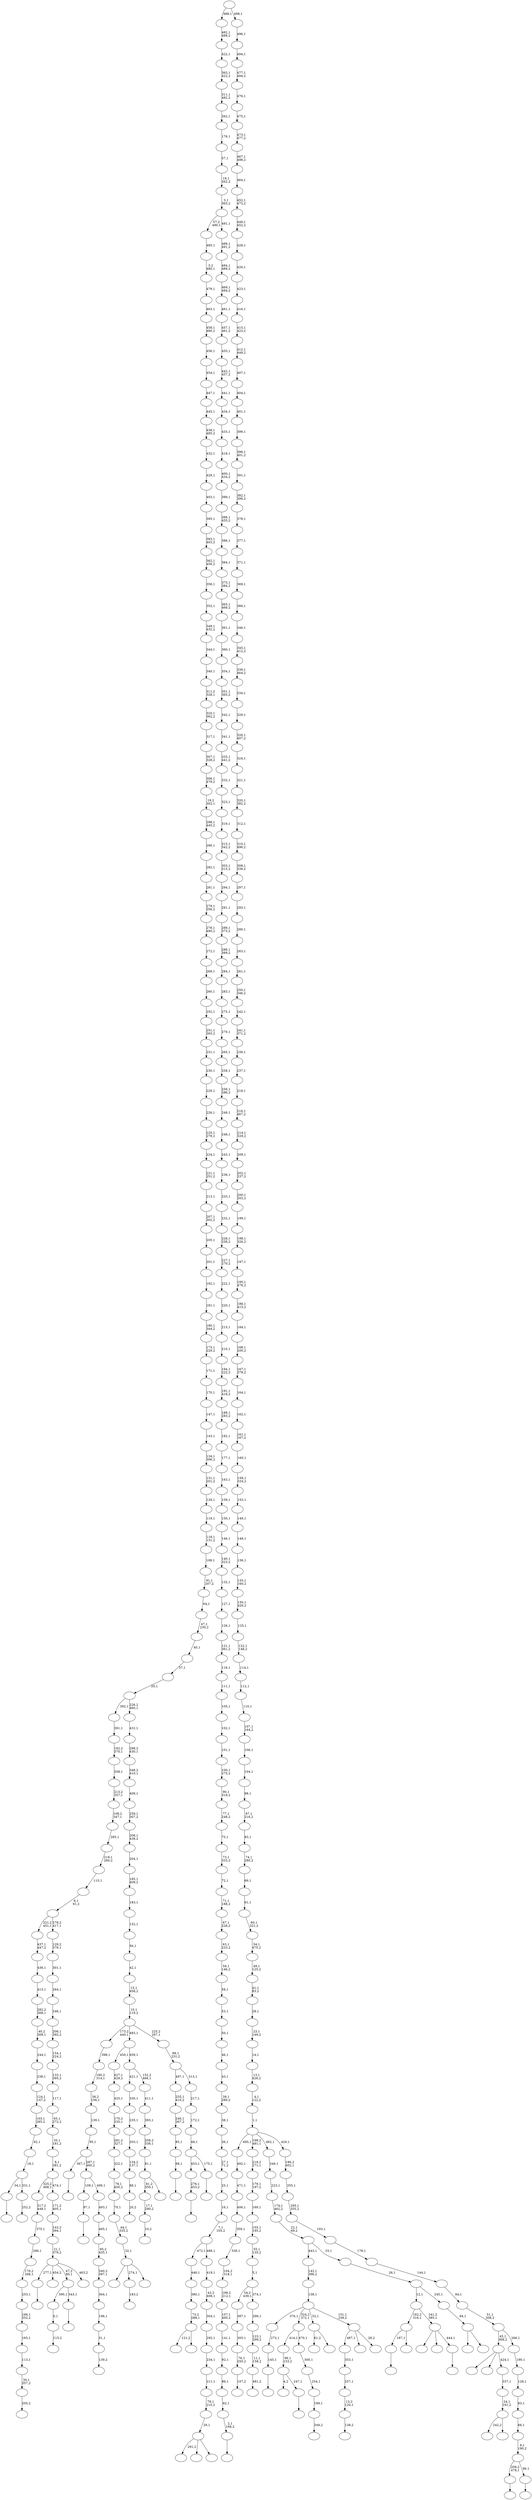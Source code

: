 digraph T {
	550 [label=""]
	549 [label=""]
	548 [label=""]
	547 [label=""]
	546 [label=""]
	545 [label=""]
	544 [label=""]
	543 [label=""]
	542 [label=""]
	541 [label=""]
	540 [label=""]
	539 [label=""]
	538 [label=""]
	537 [label=""]
	536 [label=""]
	535 [label=""]
	534 [label=""]
	533 [label=""]
	532 [label=""]
	531 [label=""]
	530 [label=""]
	529 [label=""]
	528 [label=""]
	527 [label=""]
	526 [label=""]
	525 [label=""]
	524 [label=""]
	523 [label=""]
	522 [label=""]
	521 [label=""]
	520 [label=""]
	519 [label=""]
	518 [label=""]
	517 [label=""]
	516 [label=""]
	515 [label=""]
	514 [label=""]
	513 [label=""]
	512 [label=""]
	511 [label=""]
	510 [label=""]
	509 [label=""]
	508 [label=""]
	507 [label=""]
	506 [label=""]
	505 [label=""]
	504 [label=""]
	503 [label=""]
	502 [label=""]
	501 [label=""]
	500 [label=""]
	499 [label=""]
	498 [label=""]
	497 [label=""]
	496 [label=""]
	495 [label=""]
	494 [label=""]
	493 [label=""]
	492 [label=""]
	491 [label=""]
	490 [label=""]
	489 [label=""]
	488 [label=""]
	487 [label=""]
	486 [label=""]
	485 [label=""]
	484 [label=""]
	483 [label=""]
	482 [label=""]
	481 [label=""]
	480 [label=""]
	479 [label=""]
	478 [label=""]
	477 [label=""]
	476 [label=""]
	475 [label=""]
	474 [label=""]
	473 [label=""]
	472 [label=""]
	471 [label=""]
	470 [label=""]
	469 [label=""]
	468 [label=""]
	467 [label=""]
	466 [label=""]
	465 [label=""]
	464 [label=""]
	463 [label=""]
	462 [label=""]
	461 [label=""]
	460 [label=""]
	459 [label=""]
	458 [label=""]
	457 [label=""]
	456 [label=""]
	455 [label=""]
	454 [label=""]
	453 [label=""]
	452 [label=""]
	451 [label=""]
	450 [label=""]
	449 [label=""]
	448 [label=""]
	447 [label=""]
	446 [label=""]
	445 [label=""]
	444 [label=""]
	443 [label=""]
	442 [label=""]
	441 [label=""]
	440 [label=""]
	439 [label=""]
	438 [label=""]
	437 [label=""]
	436 [label=""]
	435 [label=""]
	434 [label=""]
	433 [label=""]
	432 [label=""]
	431 [label=""]
	430 [label=""]
	429 [label=""]
	428 [label=""]
	427 [label=""]
	426 [label=""]
	425 [label=""]
	424 [label=""]
	423 [label=""]
	422 [label=""]
	421 [label=""]
	420 [label=""]
	419 [label=""]
	418 [label=""]
	417 [label=""]
	416 [label=""]
	415 [label=""]
	414 [label=""]
	413 [label=""]
	412 [label=""]
	411 [label=""]
	410 [label=""]
	409 [label=""]
	408 [label=""]
	407 [label=""]
	406 [label=""]
	405 [label=""]
	404 [label=""]
	403 [label=""]
	402 [label=""]
	401 [label=""]
	400 [label=""]
	399 [label=""]
	398 [label=""]
	397 [label=""]
	396 [label=""]
	395 [label=""]
	394 [label=""]
	393 [label=""]
	392 [label=""]
	391 [label=""]
	390 [label=""]
	389 [label=""]
	388 [label=""]
	387 [label=""]
	386 [label=""]
	385 [label=""]
	384 [label=""]
	383 [label=""]
	382 [label=""]
	381 [label=""]
	380 [label=""]
	379 [label=""]
	378 [label=""]
	377 [label=""]
	376 [label=""]
	375 [label=""]
	374 [label=""]
	373 [label=""]
	372 [label=""]
	371 [label=""]
	370 [label=""]
	369 [label=""]
	368 [label=""]
	367 [label=""]
	366 [label=""]
	365 [label=""]
	364 [label=""]
	363 [label=""]
	362 [label=""]
	361 [label=""]
	360 [label=""]
	359 [label=""]
	358 [label=""]
	357 [label=""]
	356 [label=""]
	355 [label=""]
	354 [label=""]
	353 [label=""]
	352 [label=""]
	351 [label=""]
	350 [label=""]
	349 [label=""]
	348 [label=""]
	347 [label=""]
	346 [label=""]
	345 [label=""]
	344 [label=""]
	343 [label=""]
	342 [label=""]
	341 [label=""]
	340 [label=""]
	339 [label=""]
	338 [label=""]
	337 [label=""]
	336 [label=""]
	335 [label=""]
	334 [label=""]
	333 [label=""]
	332 [label=""]
	331 [label=""]
	330 [label=""]
	329 [label=""]
	328 [label=""]
	327 [label=""]
	326 [label=""]
	325 [label=""]
	324 [label=""]
	323 [label=""]
	322 [label=""]
	321 [label=""]
	320 [label=""]
	319 [label=""]
	318 [label=""]
	317 [label=""]
	316 [label=""]
	315 [label=""]
	314 [label=""]
	313 [label=""]
	312 [label=""]
	311 [label=""]
	310 [label=""]
	309 [label=""]
	308 [label=""]
	307 [label=""]
	306 [label=""]
	305 [label=""]
	304 [label=""]
	303 [label=""]
	302 [label=""]
	301 [label=""]
	300 [label=""]
	299 [label=""]
	298 [label=""]
	297 [label=""]
	296 [label=""]
	295 [label=""]
	294 [label=""]
	293 [label=""]
	292 [label=""]
	291 [label=""]
	290 [label=""]
	289 [label=""]
	288 [label=""]
	287 [label=""]
	286 [label=""]
	285 [label=""]
	284 [label=""]
	283 [label=""]
	282 [label=""]
	281 [label=""]
	280 [label=""]
	279 [label=""]
	278 [label=""]
	277 [label=""]
	276 [label=""]
	275 [label=""]
	274 [label=""]
	273 [label=""]
	272 [label=""]
	271 [label=""]
	270 [label=""]
	269 [label=""]
	268 [label=""]
	267 [label=""]
	266 [label=""]
	265 [label=""]
	264 [label=""]
	263 [label=""]
	262 [label=""]
	261 [label=""]
	260 [label=""]
	259 [label=""]
	258 [label=""]
	257 [label=""]
	256 [label=""]
	255 [label=""]
	254 [label=""]
	253 [label=""]
	252 [label=""]
	251 [label=""]
	250 [label=""]
	249 [label=""]
	248 [label=""]
	247 [label=""]
	246 [label=""]
	245 [label=""]
	244 [label=""]
	243 [label=""]
	242 [label=""]
	241 [label=""]
	240 [label=""]
	239 [label=""]
	238 [label=""]
	237 [label=""]
	236 [label=""]
	235 [label=""]
	234 [label=""]
	233 [label=""]
	232 [label=""]
	231 [label=""]
	230 [label=""]
	229 [label=""]
	228 [label=""]
	227 [label=""]
	226 [label=""]
	225 [label=""]
	224 [label=""]
	223 [label=""]
	222 [label=""]
	221 [label=""]
	220 [label=""]
	219 [label=""]
	218 [label=""]
	217 [label=""]
	216 [label=""]
	215 [label=""]
	214 [label=""]
	213 [label=""]
	212 [label=""]
	211 [label=""]
	210 [label=""]
	209 [label=""]
	208 [label=""]
	207 [label=""]
	206 [label=""]
	205 [label=""]
	204 [label=""]
	203 [label=""]
	202 [label=""]
	201 [label=""]
	200 [label=""]
	199 [label=""]
	198 [label=""]
	197 [label=""]
	196 [label=""]
	195 [label=""]
	194 [label=""]
	193 [label=""]
	192 [label=""]
	191 [label=""]
	190 [label=""]
	189 [label=""]
	188 [label=""]
	187 [label=""]
	186 [label=""]
	185 [label=""]
	184 [label=""]
	183 [label=""]
	182 [label=""]
	181 [label=""]
	180 [label=""]
	179 [label=""]
	178 [label=""]
	177 [label=""]
	176 [label=""]
	175 [label=""]
	174 [label=""]
	173 [label=""]
	172 [label=""]
	171 [label=""]
	170 [label=""]
	169 [label=""]
	168 [label=""]
	167 [label=""]
	166 [label=""]
	165 [label=""]
	164 [label=""]
	163 [label=""]
	162 [label=""]
	161 [label=""]
	160 [label=""]
	159 [label=""]
	158 [label=""]
	157 [label=""]
	156 [label=""]
	155 [label=""]
	154 [label=""]
	153 [label=""]
	152 [label=""]
	151 [label=""]
	150 [label=""]
	149 [label=""]
	148 [label=""]
	147 [label=""]
	146 [label=""]
	145 [label=""]
	144 [label=""]
	143 [label=""]
	142 [label=""]
	141 [label=""]
	140 [label=""]
	139 [label=""]
	138 [label=""]
	137 [label=""]
	136 [label=""]
	135 [label=""]
	134 [label=""]
	133 [label=""]
	132 [label=""]
	131 [label=""]
	130 [label=""]
	129 [label=""]
	128 [label=""]
	127 [label=""]
	126 [label=""]
	125 [label=""]
	124 [label=""]
	123 [label=""]
	122 [label=""]
	121 [label=""]
	120 [label=""]
	119 [label=""]
	118 [label=""]
	117 [label=""]
	116 [label=""]
	115 [label=""]
	114 [label=""]
	113 [label=""]
	112 [label=""]
	111 [label=""]
	110 [label=""]
	109 [label=""]
	108 [label=""]
	107 [label=""]
	106 [label=""]
	105 [label=""]
	104 [label=""]
	103 [label=""]
	102 [label=""]
	101 [label=""]
	100 [label=""]
	99 [label=""]
	98 [label=""]
	97 [label=""]
	96 [label=""]
	95 [label=""]
	94 [label=""]
	93 [label=""]
	92 [label=""]
	91 [label=""]
	90 [label=""]
	89 [label=""]
	88 [label=""]
	87 [label=""]
	86 [label=""]
	85 [label=""]
	84 [label=""]
	83 [label=""]
	82 [label=""]
	81 [label=""]
	80 [label=""]
	79 [label=""]
	78 [label=""]
	77 [label=""]
	76 [label=""]
	75 [label=""]
	74 [label=""]
	73 [label=""]
	72 [label=""]
	71 [label=""]
	70 [label=""]
	69 [label=""]
	68 [label=""]
	67 [label=""]
	66 [label=""]
	65 [label=""]
	64 [label=""]
	63 [label=""]
	62 [label=""]
	61 [label=""]
	60 [label=""]
	59 [label=""]
	58 [label=""]
	57 [label=""]
	56 [label=""]
	55 [label=""]
	54 [label=""]
	53 [label=""]
	52 [label=""]
	51 [label=""]
	50 [label=""]
	49 [label=""]
	48 [label=""]
	47 [label=""]
	46 [label=""]
	45 [label=""]
	44 [label=""]
	43 [label=""]
	42 [label=""]
	41 [label=""]
	40 [label=""]
	39 [label=""]
	38 [label=""]
	37 [label=""]
	36 [label=""]
	35 [label=""]
	34 [label=""]
	33 [label=""]
	32 [label=""]
	31 [label=""]
	30 [label=""]
	29 [label=""]
	28 [label=""]
	27 [label=""]
	26 [label=""]
	25 [label=""]
	24 [label=""]
	23 [label=""]
	22 [label=""]
	21 [label=""]
	20 [label=""]
	19 [label=""]
	18 [label=""]
	17 [label=""]
	16 [label=""]
	15 [label=""]
	14 [label=""]
	13 [label=""]
	12 [label=""]
	11 [label=""]
	10 [label=""]
	9 [label=""]
	8 [label=""]
	7 [label=""]
	6 [label=""]
	5 [label=""]
	4 [label=""]
	3 [label=""]
	2 [label=""]
	1 [label=""]
	0 [label=""]
	549 -> 550 [label="20,2"]
	548 -> 549 [label="88,1"]
	547 -> 548 [label="134,2\n137,1"]
	546 -> 547 [label="203,1"]
	545 -> 546 [label="235,1"]
	544 -> 545 [label="330,1"]
	542 -> 543 [label=""]
	538 -> 542 [label="187,1"]
	538 -> 539 [label=""]
	536 -> 537 [label="138,2"]
	535 -> 536 [label="13,2\n120,1"]
	534 -> 535 [label="257,1"]
	533 -> 534 [label="353,1"]
	530 -> 531 [label="205,2"]
	529 -> 530 [label="30,1\n357,2"]
	528 -> 529 [label="113,1"]
	527 -> 528 [label="165,1"]
	526 -> 527 [label="166,1\n352,2"]
	525 -> 526 [label="253,1"]
	524 -> 525 [label="176,2\n268,1"]
	523 -> 524 [label="296,1"]
	522 -> 523 [label="375,1"]
	521 -> 522 [label="317,2\n448,1"]
	519 -> 520 [label=""]
	518 -> 519 [label="2,1\n168,2"]
	517 -> 518 [label="82,1"]
	516 -> 517 [label="86,1"]
	515 -> 516 [label="92,1"]
	514 -> 515 [label="141,1"]
	513 -> 514 [label="157,1\n495,2"]
	512 -> 513 [label="199,2\n212,1"]
	511 -> 512 [label="104,2\n318,1"]
	510 -> 511 [label="336,1"]
	509 -> 510 [label="359,1"]
	508 -> 509 [label="406,1"]
	507 -> 508 [label="471,1"]
	506 -> 507 [label="492,1"]
	504 -> 505 [label=""]
	503 -> 504 [label="97,1"]
	500 -> 501 [label=""]
	498 -> 499 [label="183,2"]
	496 -> 497 [label="107,2"]
	495 -> 496 [label="76,1\n250,2"]
	494 -> 495 [label="305,1"]
	493 -> 494 [label="387,1"]
	490 -> 491 [label=""]
	488 -> 489 [label=""]
	487 -> 488 [label="145,1"]
	486 -> 487 [label="273,1"]
	482 -> 502 [label=""]
	482 -> 498 [label="274,1"]
	482 -> 483 [label=""]
	481 -> 482 [label="32,1"]
	480 -> 481 [label="44,1\n335,2"]
	479 -> 480 [label="70,1"]
	478 -> 479 [label="78,1\n450,2"]
	477 -> 478 [label="322,1"]
	476 -> 477 [label="281,2\n327,1"]
	475 -> 476 [label="170,2\n335,1"]
	474 -> 475 [label="425,1"]
	473 -> 474 [label="427,1\n429,2"]
	470 -> 471 [label=""]
	469 -> 470 [label="68,1"]
	468 -> 469 [label="85,1"]
	467 -> 468 [label="240,1\n267,2"]
	466 -> 467 [label="255,1\n410,2"]
	464 -> 465 [label=""]
	462 -> 463 [label=""]
	460 -> 485 [label="242,2"]
	460 -> 461 [label=""]
	459 -> 460 [label="24,1\n161,2"]
	458 -> 459 [label="337,1"]
	457 -> 532 [label=""]
	457 -> 492 [label=""]
	457 -> 458 [label="424,1"]
	455 -> 456 [label=""]
	454 -> 541 [label="4,2"]
	454 -> 455 [label="247,1"]
	453 -> 454 [label="99,1\n153,2"]
	451 -> 452 [label="10,2"]
	450 -> 451 [label="17,1\n290,2"]
	448 -> 449 [label="139,2"]
	447 -> 448 [label="31,1"]
	446 -> 447 [label="196,1"]
	445 -> 446 [label="364,1"]
	444 -> 445 [label="340,2\n397,1"]
	443 -> 444 [label="95,2\n435,1"]
	442 -> 443 [label="465,1"]
	441 -> 442 [label="493,1"]
	440 -> 503 [label="109,1"]
	440 -> 441 [label="499,1"]
	439 -> 490 [label="367,1"]
	439 -> 440 [label="287,1\n460,2"]
	438 -> 439 [label="95,1"]
	437 -> 438 [label="139,1"]
	436 -> 437 [label="56,2\n156,1"]
	435 -> 436 [label="180,2\n314,1"]
	434 -> 435 [label="398,1"]
	430 -> 431 [label="481,2"]
	429 -> 430 [label="11,1\n158,2"]
	428 -> 429 [label="123,1\n299,2"]
	427 -> 428 [label="299,1"]
	426 -> 493 [label="54,2\n439,1"]
	426 -> 427 [label="374,1"]
	425 -> 426 [label="5,1"]
	424 -> 425 [label="55,1\n135,2"]
	423 -> 424 [label="155,1\n195,2"]
	422 -> 423 [label="169,1"]
	421 -> 422 [label="179,1\n197,2"]
	420 -> 421 [label="218,2\n271,1"]
	417 -> 450 [label="81,2\n350,1"]
	417 -> 418 [label=""]
	416 -> 417 [label="81,1"]
	415 -> 416 [label="208,2\n338,1"]
	414 -> 415 [label="383,1"]
	413 -> 414 [label="411,1"]
	412 -> 544 [label="421,1"]
	412 -> 413 [label="152,2\n466,1"]
	411 -> 473 [label="450,1"]
	411 -> 412 [label="459,1"]
	408 -> 409 [label=""]
	407 -> 408 [label="276,1\n453,2"]
	404 -> 405 [label="349,2"]
	403 -> 404 [label="189,1"]
	402 -> 403 [label="254,1"]
	401 -> 402 [label="300,1"]
	400 -> 453 [label="414,1"]
	400 -> 401 [label="470,1"]
	397 -> 398 [label="115,2"]
	396 -> 397 [label="0,1"]
	394 -> 433 [label="61,2"]
	394 -> 395 [label=""]
	392 -> 393 [label="252,2"]
	391 -> 462 [label="34,1"]
	391 -> 392 [label="331,1"]
	390 -> 391 [label="18,1"]
	389 -> 390 [label="62,1"]
	388 -> 389 [label="103,1\n285,2"]
	387 -> 388 [label="124,1\n147,2"]
	386 -> 387 [label="238,1"]
	385 -> 386 [label="244,1"]
	384 -> 385 [label="40,2\n309,1"]
	383 -> 384 [label="282,2\n368,1"]
	382 -> 383 [label="413,1"]
	381 -> 382 [label="436,1"]
	380 -> 381 [label="437,1\n447,2"]
	378 -> 379 [label=""]
	377 -> 484 [label=""]
	377 -> 419 [label=""]
	377 -> 378 [label="444,1"]
	376 -> 538 [label="162,2\n316,1"]
	376 -> 377 [label="241,2\n385,1"]
	374 -> 375 [label=""]
	373 -> 396 [label="390,1"]
	373 -> 374 [label="343,1"]
	371 -> 540 [label="121,2"]
	371 -> 372 [label=""]
	370 -> 371 [label="73,2\n288,1"]
	369 -> 370 [label="380,1"]
	368 -> 369 [label="446,1"]
	366 -> 500 [label="277,1"]
	366 -> 410 [label="454,2"]
	366 -> 373 [label="47,2\n80,1"]
	366 -> 367 [label="463,2"]
	365 -> 366 [label="21,1\n379,2"]
	364 -> 365 [label="143,2\n394,1"]
	363 -> 364 [label="171,2\n405,1"]
	362 -> 521 [label="325,2\n468,1"]
	362 -> 363 [label="474,1"]
	361 -> 362 [label="8,1\n381,2"]
	360 -> 361 [label="35,1\n181,2"]
	359 -> 360 [label="65,1\n272,2"]
	358 -> 359 [label="117,1"]
	357 -> 358 [label="133,1\n395,2"]
	356 -> 357 [label="154,1\n224,2"]
	355 -> 356 [label="206,1\n392,2"]
	354 -> 355 [label="246,1"]
	353 -> 354 [label="264,1"]
	352 -> 353 [label="301,1"]
	351 -> 352 [label="129,2\n379,1"]
	350 -> 380 [label="221,2\n451,1"]
	350 -> 351 [label="278,2\n417,1"]
	349 -> 350 [label="6,1\n91,2"]
	348 -> 349 [label="115,1"]
	347 -> 348 [label="219,1\n260,2"]
	346 -> 347 [label="285,1"]
	345 -> 346 [label="108,2\n347,1"]
	344 -> 345 [label="213,2\n357,1"]
	343 -> 344 [label="358,1"]
	342 -> 343 [label="192,2\n370,1"]
	341 -> 342 [label="381,1"]
	339 -> 533 [label="487,1"]
	339 -> 399 [label=""]
	339 -> 340 [label="28,2"]
	338 -> 486 [label="376,1"]
	338 -> 400 [label="324,2\n372,1"]
	338 -> 394 [label="52,1"]
	338 -> 339 [label="151,1\n239,2"]
	337 -> 338 [label="138,1"]
	336 -> 337 [label="142,1\n396,2"]
	334 -> 406 [label=""]
	334 -> 335 [label=""]
	333 -> 334 [label="94,1"]
	332 -> 376 [label="12,1"]
	332 -> 333 [label="245,1"]
	331 -> 332 [label="26,1"]
	330 -> 336 [label="443,1"]
	330 -> 331 [label="33,1"]
	329 -> 330 [label="22,1\n69,2"]
	328 -> 329 [label="174,1\n462,2"]
	327 -> 328 [label="223,1"]
	326 -> 327 [label="349,1"]
	324 -> 325 [label=""]
	323 -> 407 [label="453,1"]
	323 -> 324 [label="175,1"]
	322 -> 323 [label="48,1"]
	321 -> 322 [label="172,1"]
	320 -> 321 [label="217,1"]
	319 -> 466 [label="497,1"]
	319 -> 320 [label="313,1"]
	318 -> 319 [label="89,1\n231,2"]
	317 -> 434 [label="173,2\n440,1"]
	317 -> 411 [label="483,1"]
	317 -> 318 [label="225,2\n267,1"]
	316 -> 317 [label="10,1\n119,2"]
	315 -> 316 [label="15,1\n458,2"]
	314 -> 315 [label="42,1"]
	313 -> 314 [label="56,1"]
	312 -> 313 [label="152,1"]
	311 -> 312 [label="183,1"]
	310 -> 311 [label="185,1\n409,2"]
	309 -> 310 [label="204,1"]
	308 -> 309 [label="208,1\n438,2"]
	307 -> 308 [label="259,1\n307,2"]
	306 -> 307 [label="409,1"]
	305 -> 306 [label="348,2\n410,1"]
	304 -> 305 [label="298,2\n430,1"]
	303 -> 304 [label="431,1"]
	302 -> 341 [label="392,1"]
	302 -> 303 [label="226,2\n460,1"]
	301 -> 302 [label="20,1"]
	300 -> 301 [label="37,1"]
	299 -> 300 [label="40,1"]
	298 -> 299 [label="47,1\n230,2"]
	297 -> 298 [label="64,1"]
	296 -> 297 [label="91,1\n207,2"]
	295 -> 296 [label="108,1"]
	294 -> 295 [label="118,1\n131,2"]
	293 -> 294 [label="119,1"]
	292 -> 293 [label="129,1"]
	291 -> 292 [label="131,1\n201,2"]
	290 -> 291 [label="134,1\n306,2"]
	289 -> 290 [label="143,1"]
	288 -> 289 [label="147,1"]
	287 -> 288 [label="170,1"]
	286 -> 287 [label="171,1"]
	285 -> 286 [label="173,1\n229,2"]
	284 -> 285 [label="180,1\n344,2"]
	283 -> 284 [label="181,1"]
	282 -> 283 [label="192,1"]
	281 -> 282 [label="201,1"]
	280 -> 281 [label="205,1"]
	279 -> 280 [label="207,1\n302,2"]
	278 -> 279 [label="213,1"]
	277 -> 278 [label="221,1\n251,2"]
	276 -> 277 [label="224,1"]
	275 -> 276 [label="225,1\n279,2"]
	274 -> 275 [label="226,1"]
	273 -> 274 [label="229,1"]
	272 -> 273 [label="230,1"]
	271 -> 272 [label="231,1"]
	270 -> 271 [label="251,1\n393,2"]
	269 -> 270 [label="252,1"]
	268 -> 269 [label="260,1"]
	267 -> 268 [label="269,1"]
	266 -> 267 [label="272,1"]
	265 -> 266 [label="278,1\n490,2"]
	264 -> 265 [label="279,1\n356,2"]
	263 -> 264 [label="281,1"]
	262 -> 263 [label="282,1"]
	261 -> 262 [label="290,1"]
	260 -> 261 [label="298,1\n445,2"]
	259 -> 260 [label="19,2\n302,1"]
	258 -> 259 [label="306,1\n479,2"]
	257 -> 258 [label="307,1\n328,2"]
	256 -> 257 [label="317,1"]
	255 -> 256 [label="325,1\n362,2"]
	254 -> 255 [label="311,2\n328,1"]
	253 -> 254 [label="340,1"]
	252 -> 253 [label="344,1"]
	251 -> 252 [label="348,1\n432,2"]
	250 -> 251 [label="352,1"]
	249 -> 250 [label="356,1"]
	248 -> 249 [label="362,1\n456,2"]
	247 -> 248 [label="393,1\n403,2"]
	246 -> 247 [label="395,1"]
	245 -> 246 [label="403,1"]
	244 -> 245 [label="429,1"]
	243 -> 244 [label="432,1"]
	242 -> 243 [label="438,1\n485,2"]
	241 -> 242 [label="445,1"]
	240 -> 241 [label="447,1"]
	239 -> 240 [label="454,1"]
	238 -> 239 [label="456,1"]
	237 -> 238 [label="458,1\n480,2"]
	236 -> 237 [label="463,1"]
	235 -> 236 [label="479,1"]
	234 -> 235 [label="3,2\n480,1"]
	233 -> 234 [label="485,1"]
	231 -> 472 [label="291,2"]
	231 -> 432 [label=""]
	231 -> 232 [label=""]
	230 -> 231 [label="29,1"]
	229 -> 230 [label="79,1\n210,2"]
	228 -> 229 [label="211,1"]
	227 -> 228 [label="234,1"]
	226 -> 227 [label="292,1"]
	225 -> 226 [label="304,1"]
	224 -> 225 [label="43,2\n408,1"]
	223 -> 224 [label="419,1"]
	222 -> 368 [label="472,1"]
	222 -> 223 [label="486,1"]
	221 -> 222 [label="7,1\n105,2"]
	220 -> 221 [label="16,1"]
	219 -> 220 [label="25,1"]
	218 -> 219 [label="27,1\n71,2"]
	217 -> 218 [label="36,1"]
	216 -> 217 [label="38,1"]
	215 -> 216 [label="39,1\n289,2"]
	214 -> 215 [label="43,1"]
	213 -> 214 [label="46,1"]
	212 -> 213 [label="50,1"]
	211 -> 212 [label="53,1"]
	210 -> 211 [label="58,1"]
	209 -> 210 [label="59,1\n146,2"]
	208 -> 209 [label="63,1\n233,2"]
	207 -> 208 [label="67,1\n228,2"]
	206 -> 207 [label="71,1\n188,2"]
	205 -> 206 [label="72,1"]
	204 -> 205 [label="73,1\n333,2"]
	203 -> 204 [label="75,1"]
	202 -> 203 [label="77,1\n248,2"]
	201 -> 202 [label="90,1\n319,2"]
	200 -> 201 [label="100,1\n275,2"]
	199 -> 200 [label="101,1"]
	198 -> 199 [label="102,1"]
	197 -> 198 [label="105,1"]
	196 -> 197 [label="111,1"]
	195 -> 196 [label="116,1"]
	194 -> 195 [label="121,1\n361,2"]
	193 -> 194 [label="126,1"]
	192 -> 193 [label="127,1"]
	191 -> 192 [label="132,1"]
	190 -> 191 [label="140,1\n323,2"]
	189 -> 190 [label="146,1"]
	188 -> 189 [label="150,1"]
	187 -> 188 [label="159,1"]
	186 -> 187 [label="163,1"]
	185 -> 186 [label="177,1"]
	184 -> 185 [label="182,1"]
	183 -> 184 [label="188,1\n283,2"]
	182 -> 183 [label="191,1\n418,2"]
	181 -> 182 [label="194,1\n222,2"]
	180 -> 181 [label="210,1"]
	179 -> 180 [label="215,1"]
	178 -> 179 [label="220,1"]
	177 -> 178 [label="222,1"]
	176 -> 177 [label="227,1\n270,2"]
	175 -> 176 [label="228,1\n258,2"]
	174 -> 175 [label="232,1"]
	173 -> 174 [label="233,1"]
	172 -> 173 [label="236,1"]
	171 -> 172 [label="243,1"]
	170 -> 171 [label="248,1"]
	169 -> 170 [label="249,1"]
	168 -> 169 [label="256,1\n286,2"]
	167 -> 168 [label="258,1"]
	166 -> 167 [label="265,1"]
	165 -> 166 [label="270,1"]
	164 -> 165 [label="275,1"]
	163 -> 164 [label="283,1"]
	162 -> 163 [label="284,1"]
	161 -> 162 [label="286,1\n389,2"]
	160 -> 161 [label="289,1\n373,2"]
	159 -> 160 [label="291,1"]
	158 -> 159 [label="294,1"]
	157 -> 158 [label="303,1\n315,2"]
	156 -> 157 [label="315,1\n342,2"]
	155 -> 156 [label="319,1"]
	154 -> 155 [label="323,1"]
	153 -> 154 [label="332,1"]
	152 -> 153 [label="333,1\n441,2"]
	151 -> 152 [label="341,1"]
	150 -> 151 [label="342,1"]
	149 -> 150 [label="351,1\n365,2"]
	148 -> 149 [label="354,1"]
	147 -> 148 [label="360,1"]
	146 -> 147 [label="361,1"]
	145 -> 146 [label="365,1\n469,2"]
	144 -> 145 [label="373,1\n384,2"]
	143 -> 144 [label="384,1"]
	142 -> 143 [label="386,1"]
	141 -> 142 [label="388,1\n455,2"]
	140 -> 141 [label="389,1"]
	139 -> 140 [label="400,1\n434,2"]
	138 -> 139 [label="418,1"]
	137 -> 138 [label="433,1"]
	136 -> 137 [label="434,1"]
	135 -> 136 [label="441,1"]
	134 -> 135 [label="442,1\n457,2"]
	133 -> 134 [label="455,1"]
	132 -> 133 [label="457,1\n461,2"]
	131 -> 132 [label="461,1"]
	130 -> 131 [label="469,1\n484,2"]
	129 -> 130 [label="484,1\n489,2"]
	128 -> 129 [label="489,1\n491,2"]
	127 -> 233 [label="57,2\n490,1"]
	127 -> 128 [label="491,1"]
	126 -> 127 [label="3,1\n363,2"]
	125 -> 126 [label="19,1\n262,2"]
	124 -> 125 [label="57,1"]
	123 -> 124 [label="176,1"]
	122 -> 123 [label="262,1"]
	121 -> 122 [label="311,1\n482,2"]
	120 -> 121 [label="363,1\n422,2"]
	119 -> 120 [label="422,1"]
	118 -> 119 [label="482,1\n488,2"]
	116 -> 117 [label=""]
	115 -> 464 [label="209,2\n478,1"]
	115 -> 116 [label="96,1"]
	114 -> 115 [label="9,1\n190,2"]
	113 -> 114 [label="66,1"]
	112 -> 113 [label="93,1"]
	111 -> 112 [label="128,1"]
	110 -> 111 [label="190,1"]
	109 -> 457 [label="45,1\n369,2"]
	109 -> 110 [label="266,1"]
	108 -> 109 [label="51,1\n308,2"]
	107 -> 108 [label="84,1"]
	106 -> 107 [label="144,1"]
	105 -> 106 [label="178,1"]
	104 -> 105 [label="193,1"]
	103 -> 104 [label="295,1\n355,2"]
	102 -> 103 [label="355,1"]
	101 -> 102 [label="186,2\n402,1"]
	100 -> 506 [label="495,1"]
	100 -> 420 [label="198,2\n481,1"]
	100 -> 326 [label="462,1"]
	100 -> 101 [label="420,1"]
	99 -> 100 [label="1,1"]
	98 -> 99 [label="4,1\n122,2"]
	97 -> 98 [label="13,1\n428,2"]
	96 -> 97 [label="14,1"]
	95 -> 96 [label="23,1\n149,2"]
	94 -> 95 [label="28,1"]
	93 -> 94 [label="41,1\n83,2"]
	92 -> 93 [label="49,1\n125,2"]
	91 -> 92 [label="54,1\n475,2"]
	90 -> 91 [label="60,1\n321,2"]
	89 -> 90 [label="61,1"]
	88 -> 89 [label="69,1"]
	87 -> 88 [label="74,1\n280,2"]
	86 -> 87 [label="83,1"]
	85 -> 86 [label="87,1\n216,2"]
	84 -> 85 [label="98,1"]
	83 -> 84 [label="104,1"]
	82 -> 83 [label="106,1"]
	81 -> 82 [label="107,1\n164,2"]
	80 -> 81 [label="110,1"]
	79 -> 80 [label="112,1"]
	78 -> 79 [label="114,1"]
	77 -> 78 [label="122,1\n148,2"]
	76 -> 77 [label="125,1"]
	75 -> 76 [label="130,1\n426,2"]
	74 -> 75 [label="135,1\n160,2"]
	73 -> 74 [label="136,1"]
	72 -> 73 [label="148,1"]
	71 -> 72 [label="149,1"]
	70 -> 71 [label="153,1"]
	69 -> 70 [label="158,1\n334,2"]
	68 -> 69 [label="160,1"]
	67 -> 68 [label="161,1\n167,2"]
	66 -> 67 [label="162,1"]
	65 -> 66 [label="164,1"]
	64 -> 65 [label="167,1\n378,2"]
	63 -> 64 [label="168,1\n200,2"]
	62 -> 63 [label="184,1"]
	61 -> 62 [label="186,1\n415,2"]
	60 -> 61 [label="195,1\n476,2"]
	59 -> 60 [label="197,1"]
	58 -> 59 [label="198,1\n326,2"]
	57 -> 58 [label="199,1"]
	56 -> 57 [label="200,1\n202,2"]
	55 -> 56 [label="202,1\n237,2"]
	54 -> 55 [label="209,1"]
	53 -> 54 [label="214,1\n329,2"]
	52 -> 53 [label="216,1\n467,2"]
	51 -> 52 [label="218,1"]
	50 -> 51 [label="237,1"]
	49 -> 50 [label="239,1"]
	48 -> 49 [label="241,1\n371,2"]
	47 -> 48 [label="242,1"]
	46 -> 47 [label="250,1\n346,2"]
	45 -> 46 [label="261,1"]
	44 -> 45 [label="263,1"]
	43 -> 44 [label="280,1"]
	42 -> 43 [label="293,1"]
	41 -> 42 [label="297,1"]
	40 -> 41 [label="308,1\n339,2"]
	39 -> 40 [label="310,1\n496,2"]
	38 -> 39 [label="312,1"]
	37 -> 38 [label="320,1\n382,2"]
	36 -> 37 [label="321,1"]
	35 -> 36 [label="324,1"]
	34 -> 35 [label="326,1\n407,2"]
	33 -> 34 [label="329,1"]
	32 -> 33 [label="334,1"]
	31 -> 32 [label="339,1\n464,2"]
	30 -> 31 [label="345,1\n412,2"]
	29 -> 30 [label="346,1"]
	28 -> 29 [label="366,1"]
	27 -> 28 [label="369,1"]
	26 -> 27 [label="371,1"]
	25 -> 26 [label="377,1"]
	24 -> 25 [label="378,1"]
	23 -> 24 [label="382,1\n399,2"]
	22 -> 23 [label="391,1"]
	21 -> 22 [label="396,1\n401,2"]
	20 -> 21 [label="399,1"]
	19 -> 20 [label="401,1"]
	18 -> 19 [label="404,1"]
	17 -> 18 [label="407,1"]
	16 -> 17 [label="412,1\n449,2"]
	15 -> 16 [label="415,1\n423,2"]
	14 -> 15 [label="416,1"]
	13 -> 14 [label="423,1"]
	12 -> 13 [label="426,1"]
	11 -> 12 [label="428,1"]
	10 -> 11 [label="449,1\n452,2"]
	9 -> 10 [label="452,1\n473,2"]
	8 -> 9 [label="464,1"]
	7 -> 8 [label="467,1\n498,2"]
	6 -> 7 [label="473,1\n477,2"]
	5 -> 6 [label="475,1"]
	4 -> 5 [label="476,1"]
	3 -> 4 [label="477,1\n494,2"]
	2 -> 3 [label="494,1"]
	1 -> 2 [label="496,1"]
	0 -> 118 [label="488,1"]
	0 -> 1 [label="498,1"]
}
